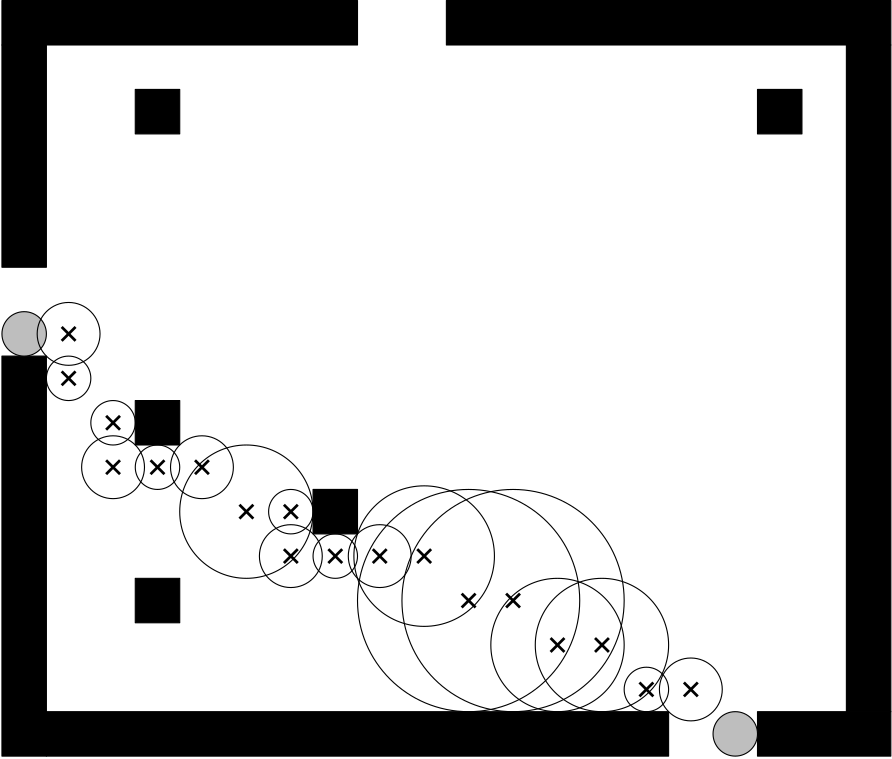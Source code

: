 <?xml version="1.0"?>
<!DOCTYPE ipe SYSTEM "ipe.dtd">
<ipe version="70010" creator="Ipe 7.0.10">
<info created="D:20141001142238" modified="D:20141021111916"/>
<ipestyle name="basic">
<symbol name="arrow/arc(spx)">
<path stroke="sym-stroke" fill="sym-stroke" pen="sym-pen">
0 0 m
-1 0.333 l
-1 -0.333 l
h
</path>
</symbol>
<symbol name="arrow/farc(spx)">
<path stroke="sym-stroke" fill="white" pen="sym-pen">
0 0 m
-1 0.333 l
-1 -0.333 l
h
</path>
</symbol>
<symbol name="mark/circle(sx)" transformations="translations">
<path fill="sym-stroke">
0.6 0 0 0.6 0 0 e
0.4 0 0 0.4 0 0 e
</path>
</symbol>
<symbol name="mark/disk(sx)" transformations="translations">
<path fill="sym-stroke">
0.6 0 0 0.6 0 0 e
</path>
</symbol>
<symbol name="mark/fdisk(sfx)" transformations="translations">
<group>
<path fill="sym-stroke" fillrule="eofill">
0.6 0 0 0.6 0 0 e
0.4 0 0 0.4 0 0 e
</path>
<path fill="sym-fill">
0.4 0 0 0.4 0 0 e
</path>
</group>
</symbol>
<symbol name="mark/box(sx)" transformations="translations">
<path fill="sym-stroke" fillrule="eofill">
-0.6 -0.6 m
0.6 -0.6 l
0.6 0.6 l
-0.6 0.6 l
h
-0.4 -0.4 m
0.4 -0.4 l
0.4 0.4 l
-0.4 0.4 l
h
</path>
</symbol>
<symbol name="mark/square(sx)" transformations="translations">
<path fill="sym-stroke">
-0.6 -0.6 m
0.6 -0.6 l
0.6 0.6 l
-0.6 0.6 l
h
</path>
</symbol>
<symbol name="mark/fsquare(sfx)" transformations="translations">
<group>
<path fill="sym-stroke" fillrule="eofill">
-0.6 -0.6 m
0.6 -0.6 l
0.6 0.6 l
-0.6 0.6 l
h
-0.4 -0.4 m
0.4 -0.4 l
0.4 0.4 l
-0.4 0.4 l
h
</path>
<path fill="sym-fill">
-0.4 -0.4 m
0.4 -0.4 l
0.4 0.4 l
-0.4 0.4 l
h
</path>
</group>
</symbol>
<symbol name="mark/cross(sx)" transformations="translations">
<group>
<path fill="sym-stroke">
-0.43 -0.57 m
0.57 0.43 l
0.43 0.57 l
-0.57 -0.43 l
h
</path>
<path fill="sym-stroke">
-0.43 0.57 m
0.57 -0.43 l
0.43 -0.57 l
-0.57 0.43 l
h
</path>
</group>
</symbol>
<symbol name="arrow/fnormal(spx)">
<path stroke="sym-stroke" fill="white" pen="sym-pen">
0 0 m
-1 0.333 l
-1 -0.333 l
h
</path>
</symbol>
<symbol name="arrow/pointed(spx)">
<path stroke="sym-stroke" fill="sym-stroke" pen="sym-pen">
0 0 m
-1 0.333 l
-0.8 0 l
-1 -0.333 l
h
</path>
</symbol>
<symbol name="arrow/fpointed(spx)">
<path stroke="sym-stroke" fill="white" pen="sym-pen">
0 0 m
-1 0.333 l
-0.8 0 l
-1 -0.333 l
h
</path>
</symbol>
<symbol name="arrow/linear(spx)">
<path stroke="sym-stroke" pen="sym-pen">
-1 0.333 m
0 0 l
-1 -0.333 l
</path>
</symbol>
<symbol name="arrow/fdouble(spx)">
<path stroke="sym-stroke" fill="white" pen="sym-pen">
0 0 m
-1 0.333 l
-1 -0.333 l
h
-1 0 m
-2 0.333 l
-2 -0.333 l
h
</path>
</symbol>
<symbol name="arrow/double(spx)">
<path stroke="sym-stroke" fill="sym-stroke" pen="sym-pen">
0 0 m
-1 0.333 l
-1 -0.333 l
h
-1 0 m
-2 0.333 l
-2 -0.333 l
h
</path>
</symbol>
<pen name="heavier" value="0.8"/>
<pen name="fat" value="1.2"/>
<pen name="ultrafat" value="2"/>
<symbolsize name="large" value="5"/>
<symbolsize name="small" value="2"/>
<symbolsize name="tiny" value="1.1"/>
<arrowsize name="large" value="10"/>
<arrowsize name="small" value="5"/>
<arrowsize name="tiny" value="3"/>
<color name="red" value="1 0 0"/>
<color name="green" value="0 1 0"/>
<color name="blue" value="0 0 1"/>
<color name="yellow" value="1 1 0"/>
<color name="orange" value="1 0.647 0"/>
<color name="gold" value="1 0.843 0"/>
<color name="purple" value="0.627 0.125 0.941"/>
<color name="gray" value="0.745"/>
<color name="brown" value="0.647 0.165 0.165"/>
<color name="navy" value="0 0 0.502"/>
<color name="pink" value="1 0.753 0.796"/>
<color name="seagreen" value="0.18 0.545 0.341"/>
<color name="turquoise" value="0.251 0.878 0.816"/>
<color name="violet" value="0.933 0.51 0.933"/>
<color name="darkblue" value="0 0 0.545"/>
<color name="darkcyan" value="0 0.545 0.545"/>
<color name="darkgray" value="0.663"/>
<color name="darkgreen" value="0 0.392 0"/>
<color name="darkmagenta" value="0.545 0 0.545"/>
<color name="darkorange" value="1 0.549 0"/>
<color name="darkred" value="0.545 0 0"/>
<color name="lightblue" value="0.678 0.847 0.902"/>
<color name="lightcyan" value="0.878 1 1"/>
<color name="lightgray" value="0.827"/>
<color name="lightgreen" value="0.565 0.933 0.565"/>
<color name="lightyellow" value="1 1 0.878"/>
<dashstyle name="dashed" value="[4] 0"/>
<dashstyle name="dotted" value="[1 3] 0"/>
<dashstyle name="dash dotted" value="[4 2 1 2] 0"/>
<dashstyle name="dash dot dotted" value="[4 2 1 2 1 2] 0"/>
<textsize name="large" value="\large"/>
<textsize name="small" value="\small"/>
<textsize name="tiny" value="\tiny"/>
<textsize name="Large" value="\Large"/>
<textsize name="LARGE" value="\LARGE"/>
<textsize name="huge" value="\huge"/>
<textsize name="Huge" value="\Huge"/>
<textsize name="footnote" value="\footnotesize"/>
<textstyle name="center" begin="\begin{center}" end="\end{center}"/>
<textstyle name="itemize" begin="\begin{itemize}" end="\end{itemize}"/>
<textstyle name="item" begin="\begin{itemize}\item{}" end="\end{itemize}"/>
<gridsize name="4 pts" value="4"/>
<gridsize name="8 pts (~3 mm)" value="8"/>
<gridsize name="16 pts (~6 mm)" value="16"/>
<gridsize name="32 pts (~12 mm)" value="32"/>
<gridsize name="10 pts (~3.5 mm)" value="10"/>
<gridsize name="20 pts (~7 mm)" value="20"/>
<gridsize name="14 pts (~5 mm)" value="14"/>
<gridsize name="28 pts (~10 mm)" value="28"/>
<gridsize name="56 pts (~20 mm)" value="56"/>
<anglesize name="90 deg" value="90"/>
<anglesize name="60 deg" value="60"/>
<anglesize name="45 deg" value="45"/>
<anglesize name="30 deg" value="30"/>
<anglesize name="22.5 deg" value="22.5"/>
<tiling name="falling" angle="-60" step="4" width="1"/>
<tiling name="rising" angle="30" step="4" width="1"/>
</ipestyle>
<page>
<layer name="alpha"/>
<view layers="alpha" active="alpha"/>
<path layer="alpha" stroke="black" fill="black">
64 336 m
64 320 l
192 320 l
192 336 l
h
</path>
<path stroke="black" fill="black">
224 336 m
224 320 l
384 320 l
384 336 l
h
</path>
<path stroke="black" fill="black">
64 320 m
64 240 l
80 240 l
80 320 l
h
</path>
<path stroke="black" fill="black">
64 208 m
64 64 l
80 64 l
80 208 l
h
</path>
<path stroke="black" fill="black">
80 80 m
80 64 l
304 64 l
304 80 l
h
</path>
<path stroke="black" fill="black">
336 80 m
336 64 l
384 64 l
384 80 l
h
</path>
<path stroke="black" fill="black">
384 80 m
384 320 l
368 320 l
368 80 l
h
</path>
<path stroke="black" fill="black">
112 192 m
112 176 l
128 176 l
128 192 l
h
</path>
<path stroke="black" fill="black">
112 128 m
112 112 l
128 112 l
128 128 l
h
</path>
<path stroke="black" fill="black">
336 304 m
336 288 l
352 288 l
352 304 l
h
</path>
<path stroke="black" fill="black">
112 304 m
112 288 l
128 288 l
128 304 l
h
</path>
<path stroke="black" fill="black">
176 160 m
176 144 l
192 144 l
192 160 l
h
</path>
<path stroke="black" fill="gray">
8 0 0 8 328 72 e
</path>
<path matrix="1 0 0 1 -256 144" stroke="black" fill="gray">
8 0 0 8 328 72 e
</path>
<use name="mark/cross(sx)" pos="312 88" size="large" stroke="black"/>
<use name="mark/cross(sx)" pos="296 88" size="large" stroke="black"/>
<use name="mark/cross(sx)" pos="280 104" size="large" stroke="black"/>
<use name="mark/cross(sx)" pos="264 104" size="large" stroke="black"/>
<use name="mark/cross(sx)" pos="248 120" size="large" stroke="black"/>
<use name="mark/cross(sx)" pos="232 120" size="large" stroke="black"/>
<use name="mark/cross(sx)" pos="216 136" size="large" stroke="black"/>
<use name="mark/cross(sx)" pos="200 136" size="large" stroke="black"/>
<use name="mark/cross(sx)" pos="184 136" size="large" stroke="black"/>
<use name="mark/cross(sx)" pos="168 152" size="large" stroke="black"/>
<use name="mark/cross(sx)" pos="152 152" size="large" stroke="black"/>
<use name="mark/cross(sx)" pos="136 168" size="large" stroke="black"/>
<use name="mark/cross(sx)" pos="120 168" size="large" stroke="black"/>
<use name="mark/cross(sx)" pos="104 184" size="large" stroke="black"/>
<use name="mark/cross(sx)" pos="88 200" size="large" stroke="black"/>
<path stroke="black">
11.3137 0 0 11.3137 312 88 e
</path>
<path stroke="black">
8 0 0 8 296 88 e
</path>
<path stroke="black">
24 0 0 24 280 104 e
</path>
<path stroke="black">
24 0 0 24 264 104 e
</path>
<path stroke="black">
40 0 0 40 248 120 e
</path>
<path stroke="black">
40 0 0 40 232 120 e
</path>
<path stroke="black">
25.2982 0 0 25.2982 216 136 e
</path>
<path stroke="black">
11.3137 0 0 11.3137 200 136 e
</path>
<path stroke="black">
8 0 0 8 184 136 e
</path>
<path stroke="black">
8 0 0 8 168 152 e
</path>
<path stroke="black">
24 0 0 24 152 152 e
</path>
<path stroke="black">
11.3137 0 0 11.3137 136 168 e
</path>
<path stroke="black">
8 0 0 8 120 168 e
</path>
<path stroke="black">
8 0 0 8 104 184 e
</path>
<path stroke="black">
8 0 0 8 88 200 e
</path>
<use name="mark/cross(sx)" pos="88 216" size="large" stroke="black"/>
<use name="mark/cross(sx)" pos="104 168" size="large" stroke="black"/>
<use name="mark/cross(sx)" pos="168 136" size="large" stroke="black"/>
<path stroke="black">
11.3137 0 0 11.3137 88 216 e
</path>
<path stroke="black">
11.3137 0 0 11.3137 104 168 e
</path>
<path stroke="black">
11.3137 0 0 11.3137 168 136 e
</path>
</page>
</ipe>
